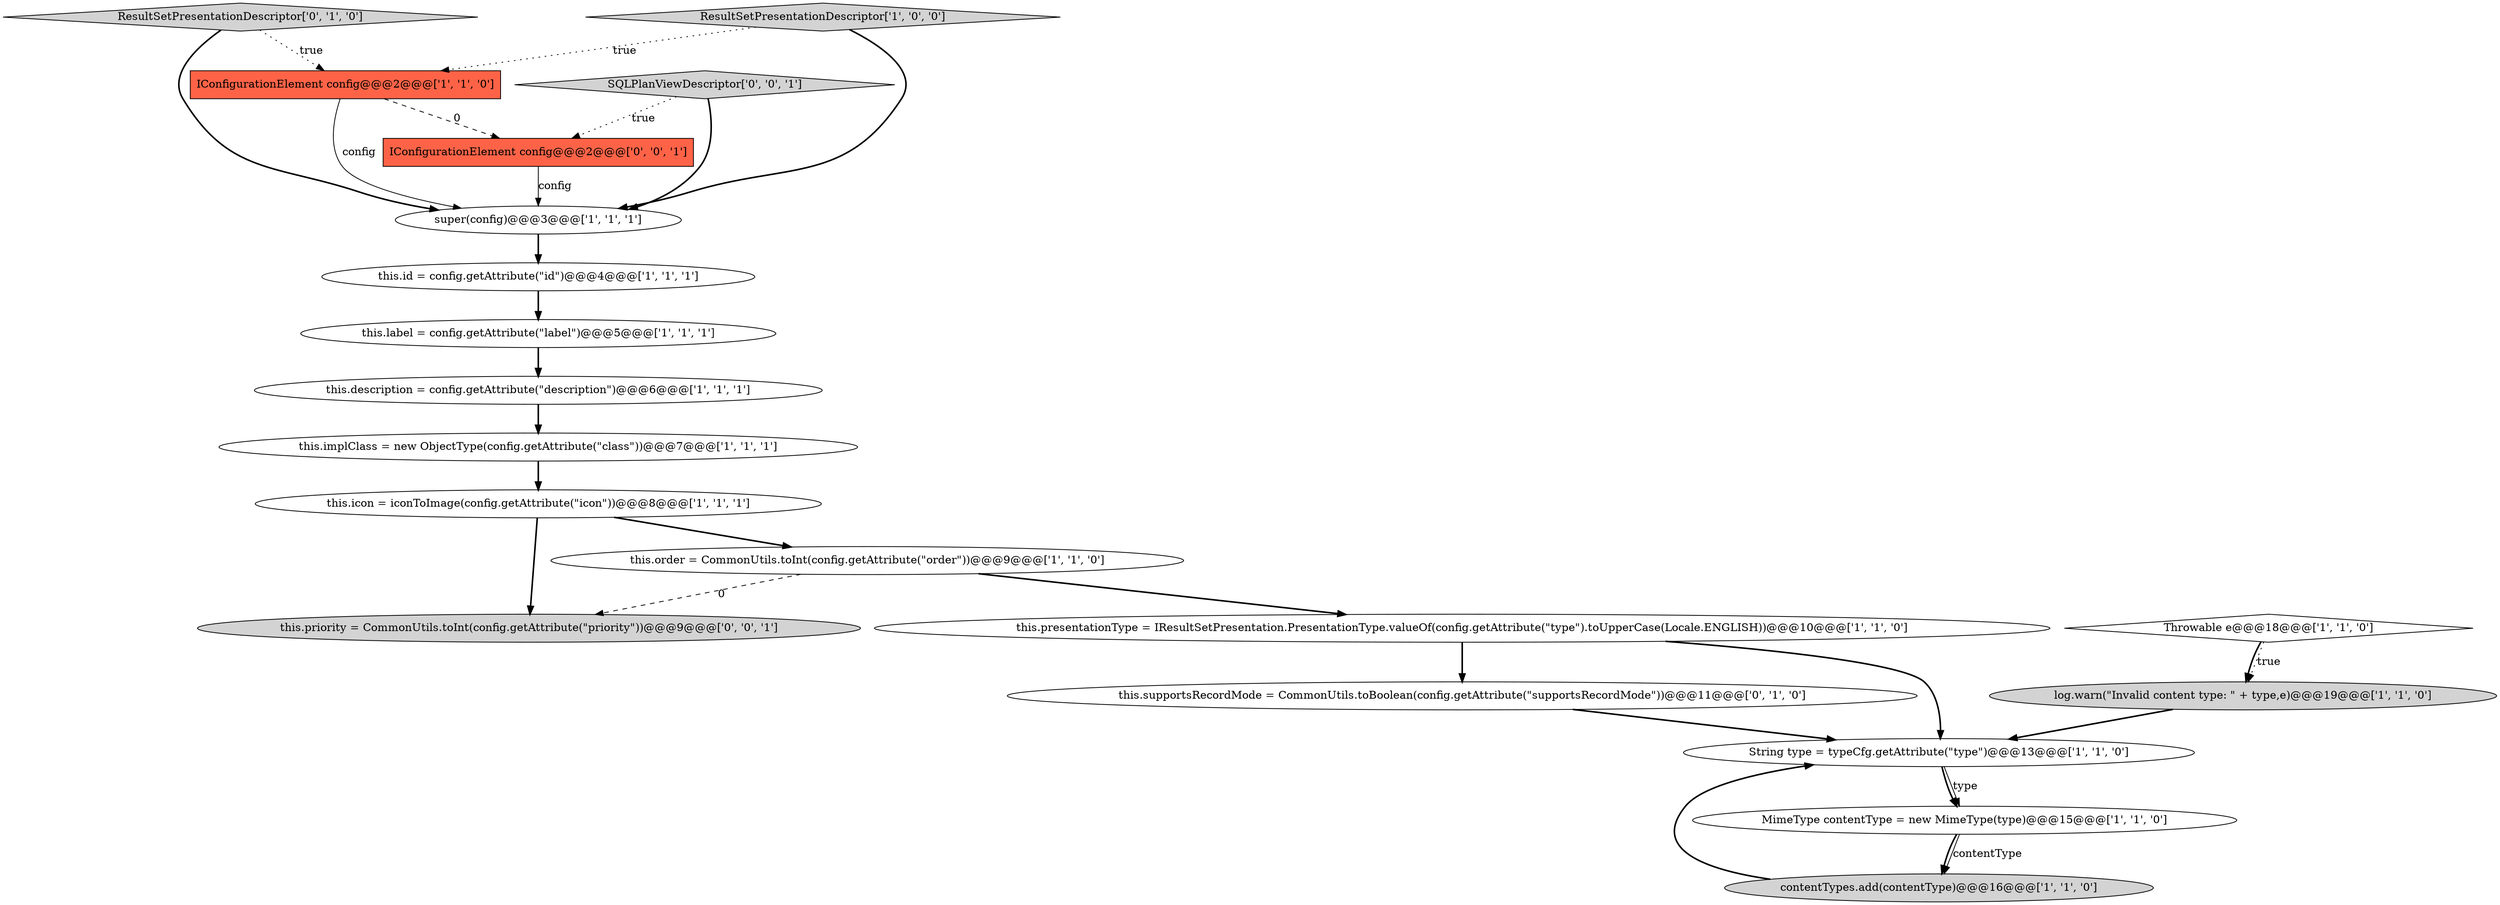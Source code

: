 digraph {
16 [style = filled, label = "ResultSetPresentationDescriptor['0', '1', '0']", fillcolor = lightgray, shape = diamond image = "AAA0AAABBB2BBB"];
4 [style = filled, label = "this.implClass = new ObjectType(config.getAttribute(\"class\"))@@@7@@@['1', '1', '1']", fillcolor = white, shape = ellipse image = "AAA0AAABBB1BBB"];
6 [style = filled, label = "this.presentationType = IResultSetPresentation.PresentationType.valueOf(config.getAttribute(\"type\").toUpperCase(Locale.ENGLISH))@@@10@@@['1', '1', '0']", fillcolor = white, shape = ellipse image = "AAA0AAABBB1BBB"];
13 [style = filled, label = "super(config)@@@3@@@['1', '1', '1']", fillcolor = white, shape = ellipse image = "AAA0AAABBB1BBB"];
9 [style = filled, label = "this.label = config.getAttribute(\"label\")@@@5@@@['1', '1', '1']", fillcolor = white, shape = ellipse image = "AAA0AAABBB1BBB"];
14 [style = filled, label = "contentTypes.add(contentType)@@@16@@@['1', '1', '0']", fillcolor = lightgray, shape = ellipse image = "AAA0AAABBB1BBB"];
17 [style = filled, label = "this.priority = CommonUtils.toInt(config.getAttribute(\"priority\"))@@@9@@@['0', '0', '1']", fillcolor = lightgray, shape = ellipse image = "AAA0AAABBB3BBB"];
8 [style = filled, label = "IConfigurationElement config@@@2@@@['1', '1', '0']", fillcolor = tomato, shape = box image = "AAA0AAABBB1BBB"];
11 [style = filled, label = "ResultSetPresentationDescriptor['1', '0', '0']", fillcolor = lightgray, shape = diamond image = "AAA0AAABBB1BBB"];
7 [style = filled, label = "Throwable e@@@18@@@['1', '1', '0']", fillcolor = white, shape = diamond image = "AAA0AAABBB1BBB"];
1 [style = filled, label = "this.icon = iconToImage(config.getAttribute(\"icon\"))@@@8@@@['1', '1', '1']", fillcolor = white, shape = ellipse image = "AAA0AAABBB1BBB"];
3 [style = filled, label = "log.warn(\"Invalid content type: \" + type,e)@@@19@@@['1', '1', '0']", fillcolor = lightgray, shape = ellipse image = "AAA0AAABBB1BBB"];
18 [style = filled, label = "IConfigurationElement config@@@2@@@['0', '0', '1']", fillcolor = tomato, shape = box image = "AAA0AAABBB3BBB"];
19 [style = filled, label = "SQLPlanViewDescriptor['0', '0', '1']", fillcolor = lightgray, shape = diamond image = "AAA0AAABBB3BBB"];
12 [style = filled, label = "this.order = CommonUtils.toInt(config.getAttribute(\"order\"))@@@9@@@['1', '1', '0']", fillcolor = white, shape = ellipse image = "AAA0AAABBB1BBB"];
15 [style = filled, label = "this.supportsRecordMode = CommonUtils.toBoolean(config.getAttribute(\"supportsRecordMode\"))@@@11@@@['0', '1', '0']", fillcolor = white, shape = ellipse image = "AAA1AAABBB2BBB"];
2 [style = filled, label = "String type = typeCfg.getAttribute(\"type\")@@@13@@@['1', '1', '0']", fillcolor = white, shape = ellipse image = "AAA0AAABBB1BBB"];
5 [style = filled, label = "MimeType contentType = new MimeType(type)@@@15@@@['1', '1', '0']", fillcolor = white, shape = ellipse image = "AAA0AAABBB1BBB"];
0 [style = filled, label = "this.id = config.getAttribute(\"id\")@@@4@@@['1', '1', '1']", fillcolor = white, shape = ellipse image = "AAA0AAABBB1BBB"];
10 [style = filled, label = "this.description = config.getAttribute(\"description\")@@@6@@@['1', '1', '1']", fillcolor = white, shape = ellipse image = "AAA0AAABBB1BBB"];
5->14 [style = bold, label=""];
12->17 [style = dashed, label="0"];
8->18 [style = dashed, label="0"];
6->15 [style = bold, label=""];
3->2 [style = bold, label=""];
13->0 [style = bold, label=""];
2->5 [style = bold, label=""];
1->12 [style = bold, label=""];
2->5 [style = solid, label="type"];
0->9 [style = bold, label=""];
16->13 [style = bold, label=""];
15->2 [style = bold, label=""];
6->2 [style = bold, label=""];
4->1 [style = bold, label=""];
19->13 [style = bold, label=""];
7->3 [style = bold, label=""];
11->8 [style = dotted, label="true"];
10->4 [style = bold, label=""];
1->17 [style = bold, label=""];
11->13 [style = bold, label=""];
18->13 [style = solid, label="config"];
14->2 [style = bold, label=""];
16->8 [style = dotted, label="true"];
5->14 [style = solid, label="contentType"];
8->13 [style = solid, label="config"];
7->3 [style = dotted, label="true"];
12->6 [style = bold, label=""];
9->10 [style = bold, label=""];
19->18 [style = dotted, label="true"];
}
